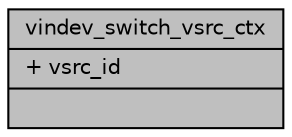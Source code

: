 digraph "vindev_switch_vsrc_ctx"
{
 // INTERACTIVE_SVG=YES
 // LATEX_PDF_SIZE
  bgcolor="transparent";
  edge [fontname="Helvetica",fontsize="10",labelfontname="Helvetica",labelfontsize="10"];
  node [fontname="Helvetica",fontsize="10",shape=record];
  Node1 [label="{vindev_switch_vsrc_ctx\n|+ vsrc_id\l|}",height=0.2,width=0.4,color="black", fillcolor="grey75", style="filled", fontcolor="black",tooltip=" "];
}
